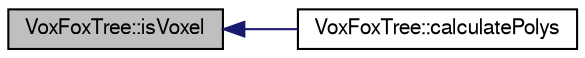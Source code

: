 digraph "VoxFoxTree::isVoxel"
{
  edge [fontname="FreeSans",fontsize="10",labelfontname="FreeSans",labelfontsize="10"];
  node [fontname="FreeSans",fontsize="10",shape=record];
  rankdir="LR";
  Node1 [label="VoxFoxTree::isVoxel",height=0.2,width=0.4,color="black", fillcolor="grey75", style="filled", fontcolor="black"];
  Node1 -> Node2 [dir="back",color="midnightblue",fontsize="10",style="solid",fontname="FreeSans"];
  Node2 [label="VoxFoxTree::calculatePolys",height=0.2,width=0.4,color="black", fillcolor="white", style="filled",URL="$class_vox_fox_tree.html#ad823b4ae4d9911dd6b9aec774337664b",tooltip="calculatePolys This function calculates m_vertexes, m_normals and m_texturecoords for OpenGL use from..."];
}

